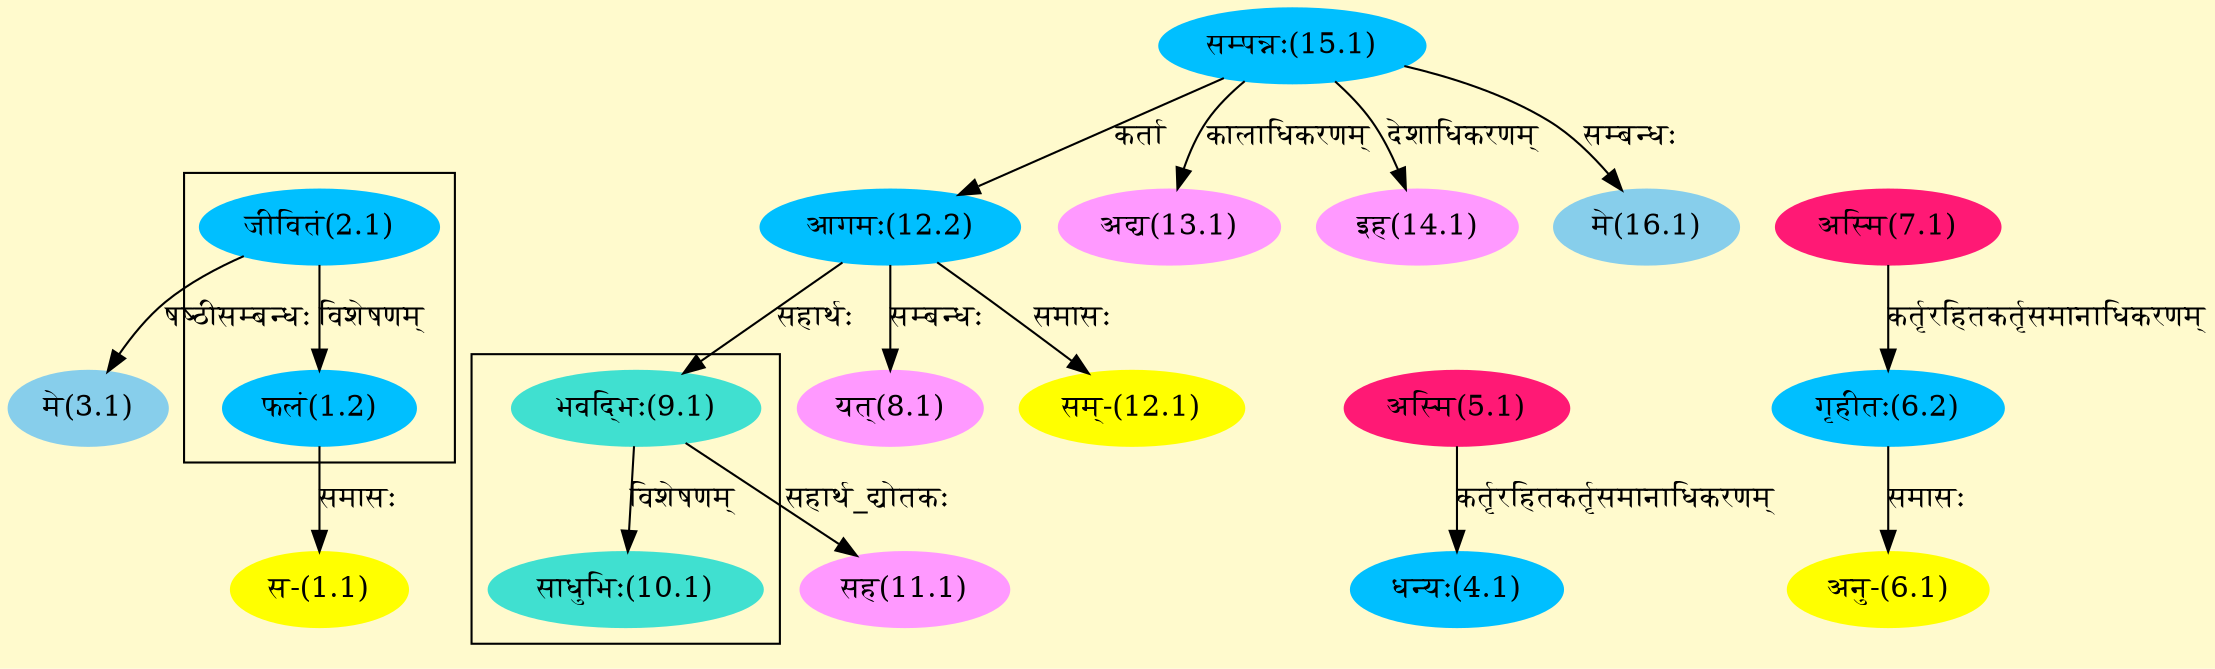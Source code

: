 digraph G{
rankdir=BT;
 compound=true;
 bgcolor="lemonchiffon1";

subgraph cluster_1{
Node1_2 [style=filled, color="#00BFFF" label = "फलं(1.2)"]
Node2_1 [style=filled, color="#00BFFF" label = "जीवितं(2.1)"]

}

subgraph cluster_2{
Node10_1 [style=filled, color="#40E0D0" label = "साधुभिः(10.1)"]
Node9_1 [style=filled, color="#40E0D0" label = "भवद्भिः(9.1)"]

}
Node1_1 [style=filled, color="#FFFF00" label = "स-(1.1)"]
Node1_2 [style=filled, color="#00BFFF" label = "फलं(1.2)"]
Node2_1 [style=filled, color="#00BFFF" label = "जीवितं(2.1)"]
Node [style=filled, color="" label = "()"]
Node3_1 [style=filled, color="#87CEEB" label = "मे(3.1)"]
Node4_1 [style=filled, color="#00BFFF" label = "धन्यः(4.1)"]
Node5_1 [style=filled, color="#FF1975" label = "अस्मि(5.1)"]
Node6_1 [style=filled, color="#FFFF00" label = "अनु-(6.1)"]
Node6_2 [style=filled, color="#00BFFF" label = "गृहीतः(6.2)"]
Node7_1 [style=filled, color="#FF1975" label = "अस्मि(7.1)"]
Node8_1 [style=filled, color="#FF99FF" label = "यत्(8.1)"]
Node12_2 [style=filled, color="#00BFFF" label = "आगमः(12.2)"]
Node9_1 [style=filled, color="#40E0D0" label = "भवद्भिः(9.1)"]
Node11_1 [style=filled, color="#FF99FF" label = "सह(11.1)"]
Node12_1 [style=filled, color="#FFFF00" label = "सम्-(12.1)"]
Node15_1 [style=filled, color="#00BFFF" label = "सम्पन्नः(15.1)"]
Node13_1 [style=filled, color="#FF99FF" label = "अद्य(13.1)"]
Node14_1 [style=filled, color="#FF99FF" label = "इह(14.1)"]
Node16_1 [style=filled, color="#87CEEB" label = "मे(16.1)"]
/* Start of Relations section */

Node1_1 -> Node1_2 [  label="समासः"  dir="back" ]
Node1_2 -> Node2_1 [  label="विशेषणम्"  dir="back" ]
Node3_1 -> Node2_1 [  label="षष्ठीसम्बन्धः"  dir="back" ]
Node4_1 -> Node5_1 [  label="कर्तृरहितकर्तृसमानाधिकरणम्"  dir="back" ]
Node6_1 -> Node6_2 [  label="समासः"  dir="back" ]
Node6_2 -> Node7_1 [  label="कर्तृरहितकर्तृसमानाधिकरणम्"  dir="back" ]
Node8_1 -> Node12_2 [  label="सम्बन्धः"  dir="back" ]
Node9_1 -> Node12_2 [  label="सहार्थः"  dir="back" ]
Node10_1 -> Node9_1 [  label="विशेषणम्"  dir="back" ]
Node11_1 -> Node9_1 [  label="सहार्थ_द्योतकः"  dir="back" ]
Node12_1 -> Node12_2 [  label="समासः"  dir="back" ]
Node12_2 -> Node15_1 [  label="कर्ता"  dir="back" ]
Node13_1 -> Node15_1 [  label="कालाधिकरणम्"  dir="back" ]
Node14_1 -> Node15_1 [  label="देशाधिकरणम्"  dir="back" ]
Node16_1 -> Node15_1 [  label="सम्बन्धः"  dir="back" ]
}
